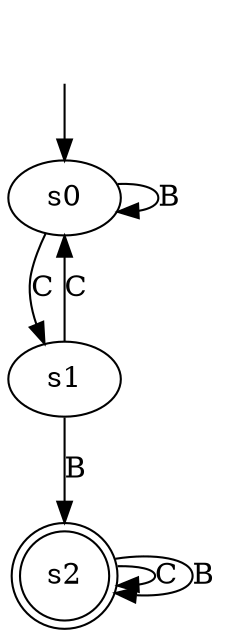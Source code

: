 digraph "output/coffee_dfa_b" {
s0 [label=s0];
s1 [label=s1];
s2 [label=s2, shape=doublecircle];
s0 -> s1  [label=C];
s0 -> s0  [label=B];
s1 -> s0  [label=C];
s1 -> s2  [label=B];
s2 -> s2  [label=C];
s2 -> s2  [label=B];
__start0 [label="", shape=none];
__start0 -> s0  [label=""];
}
